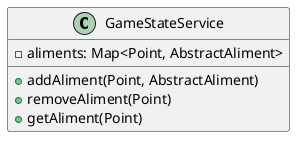 @startuml
class GameStateService {
    + addAliment(Point, AbstractAliment)
    + removeAliment(Point)
    + getAliment(Point)
    - aliments: Map<Point, AbstractAliment>

}
@enduml
